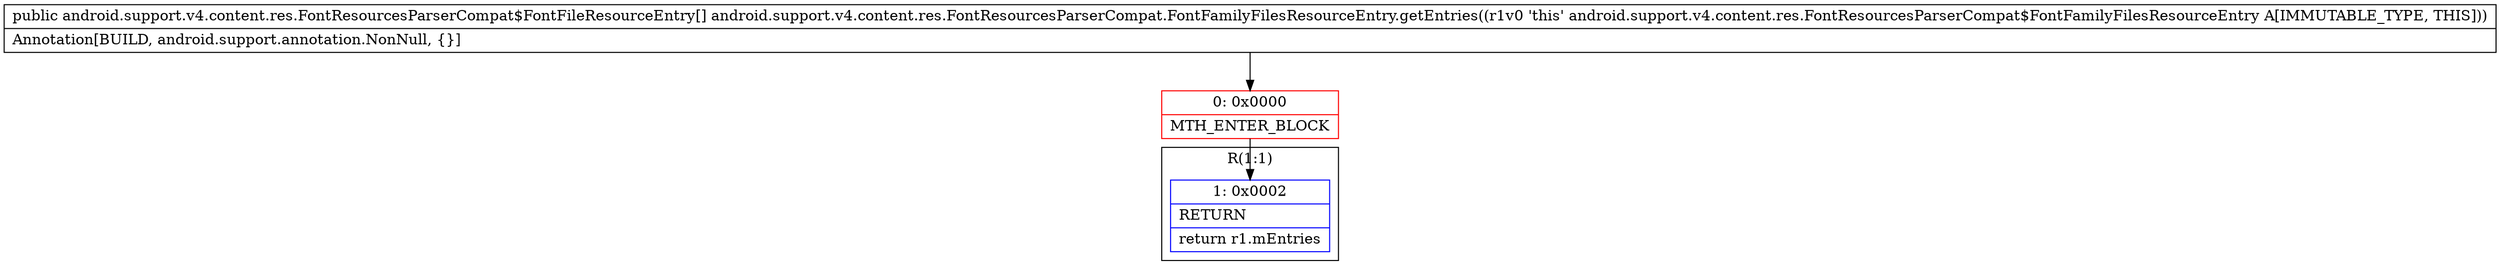 digraph "CFG forandroid.support.v4.content.res.FontResourcesParserCompat.FontFamilyFilesResourceEntry.getEntries()[Landroid\/support\/v4\/content\/res\/FontResourcesParserCompat$FontFileResourceEntry;" {
subgraph cluster_Region_1595798127 {
label = "R(1:1)";
node [shape=record,color=blue];
Node_1 [shape=record,label="{1\:\ 0x0002|RETURN\l|return r1.mEntries\l}"];
}
Node_0 [shape=record,color=red,label="{0\:\ 0x0000|MTH_ENTER_BLOCK\l}"];
MethodNode[shape=record,label="{public android.support.v4.content.res.FontResourcesParserCompat$FontFileResourceEntry[] android.support.v4.content.res.FontResourcesParserCompat.FontFamilyFilesResourceEntry.getEntries((r1v0 'this' android.support.v4.content.res.FontResourcesParserCompat$FontFamilyFilesResourceEntry A[IMMUTABLE_TYPE, THIS]))  | Annotation[BUILD, android.support.annotation.NonNull, \{\}]\l}"];
MethodNode -> Node_0;
Node_0 -> Node_1;
}


